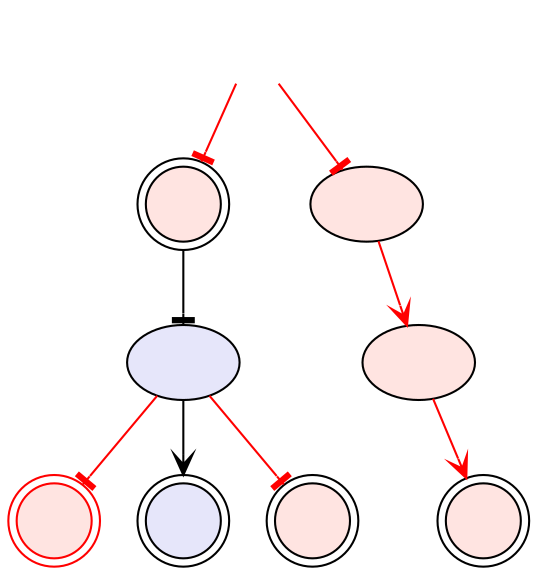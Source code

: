 digraph {
NS1 [label="", image="low-threat.png", shape=none]
EP300 [label="", style=filled,   fillcolor=lavender];
IRF3 [label="", style=filled, shape=doublecircle, fillcolor=mistyrose];
CASP1 [label="", style=filled, fillcolor=mistyrose];
NS1->IRF3 [penwidth=1, color=red, arrowhead="tee"]
NS1->CASP1 [penwidth=1, color=red, arrowhead="tee"];
CASP1->CASP3 [penwidth=1, color=red, arrowhead="vee"]
CASP1->SREBF1 [penwidth=1,color=blue dir=both, style=invis];
IRF3->EP300 [penwidth=1, color=black, arrowhead="tee"]
EP300->IRF1 [penwidth=1, color=red, arrowhead="tee"]
CASP3->SREBF1 [penwidth=1, color=red, arrowhead="vee"]
EP300->IL6 [penwidth=1, color=black, arrowhead="vee"]
EP300->DDX5 [penwidth=1, color=red, arrowhead="tee"]
IRF3->IRF1 [style=invis, dir=both]
CASP1->DDX5 [style=invis, dir=both]
DDX5 [label="", shape=doublecircle, style=filled, fillcolor=mistyrose];
IL6 [label="", shape=doublecircle, style=filled, fillcolor=lavender];
IRF1 [label="", style=filled, color=red, fillcolor=mistyrose, shape=doublecircle];
CASP3 [label="", style=filled, fillcolor=mistyrose];
SREBF1 [label="", style=filled, shape=doublecircle, fillcolor=mistyrose];

}
